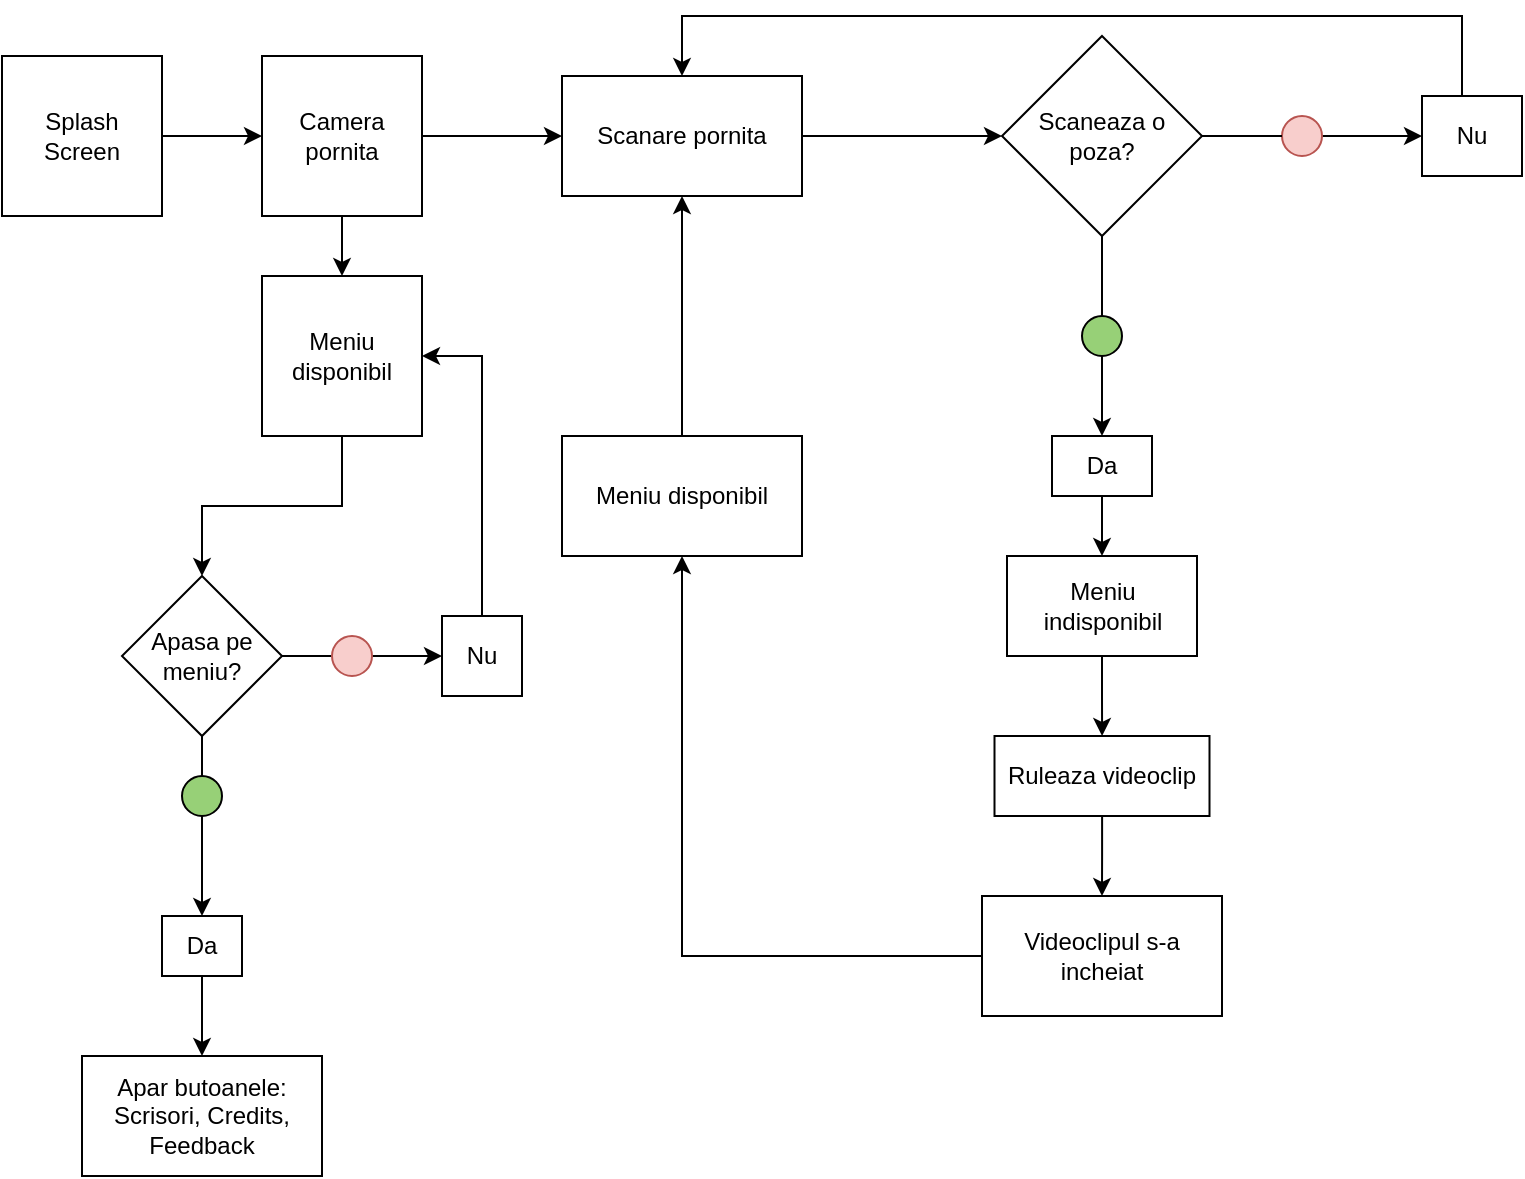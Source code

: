 <mxfile version="16.6.6" type="github">
  <diagram id="Bnc7cdqb5XyzGMDuOjgs" name="Page-1">
    <mxGraphModel dx="1374" dy="754" grid="1" gridSize="10" guides="1" tooltips="1" connect="1" arrows="1" fold="1" page="1" pageScale="1" pageWidth="850" pageHeight="1100" math="0" shadow="0">
      <root>
        <mxCell id="0" />
        <mxCell id="1" parent="0" />
        <mxCell id="Qtc_pRgkGz5StjAvTByN-23" value="" style="edgeStyle=orthogonalEdgeStyle;rounded=0;orthogonalLoop=1;jettySize=auto;html=1;strokeColor=#000000;" edge="1" parent="1" source="Qtc_pRgkGz5StjAvTByN-1" target="Qtc_pRgkGz5StjAvTByN-22">
          <mxGeometry relative="1" as="geometry" />
        </mxCell>
        <mxCell id="Qtc_pRgkGz5StjAvTByN-1" value="Splash Screen" style="whiteSpace=wrap;html=1;aspect=fixed;" vertex="1" parent="1">
          <mxGeometry x="40" y="40" width="80" height="80" as="geometry" />
        </mxCell>
        <mxCell id="Qtc_pRgkGz5StjAvTByN-2" style="edgeStyle=orthogonalEdgeStyle;rounded=0;orthogonalLoop=1;jettySize=auto;html=1;exitX=0.5;exitY=1;exitDx=0;exitDy=0;" edge="1" parent="1" source="Qtc_pRgkGz5StjAvTByN-1" target="Qtc_pRgkGz5StjAvTByN-1">
          <mxGeometry relative="1" as="geometry" />
        </mxCell>
        <mxCell id="Qtc_pRgkGz5StjAvTByN-6" value="" style="edgeStyle=orthogonalEdgeStyle;rounded=0;orthogonalLoop=1;jettySize=auto;html=1;" edge="1" parent="1" source="Qtc_pRgkGz5StjAvTByN-3" target="Qtc_pRgkGz5StjAvTByN-5">
          <mxGeometry relative="1" as="geometry" />
        </mxCell>
        <mxCell id="Qtc_pRgkGz5StjAvTByN-3" value="Scanare pornita" style="whiteSpace=wrap;html=1;" vertex="1" parent="1">
          <mxGeometry x="320" y="50" width="120" height="60" as="geometry" />
        </mxCell>
        <mxCell id="Qtc_pRgkGz5StjAvTByN-49" style="edgeStyle=orthogonalEdgeStyle;rounded=0;orthogonalLoop=1;jettySize=auto;html=1;entryX=0.5;entryY=0;entryDx=0;entryDy=0;strokeColor=#000000;startArrow=none;" edge="1" parent="1" source="Qtc_pRgkGz5StjAvTByN-51" target="Qtc_pRgkGz5StjAvTByN-11">
          <mxGeometry relative="1" as="geometry" />
        </mxCell>
        <mxCell id="Qtc_pRgkGz5StjAvTByN-50" style="edgeStyle=orthogonalEdgeStyle;rounded=0;orthogonalLoop=1;jettySize=auto;html=1;exitX=1;exitY=0.5;exitDx=0;exitDy=0;entryX=0;entryY=0.5;entryDx=0;entryDy=0;strokeColor=#000000;startArrow=none;" edge="1" parent="1" source="Qtc_pRgkGz5StjAvTByN-53" target="Qtc_pRgkGz5StjAvTByN-7">
          <mxGeometry relative="1" as="geometry" />
        </mxCell>
        <mxCell id="Qtc_pRgkGz5StjAvTByN-5" value="Scaneaza o poza?" style="rhombus;whiteSpace=wrap;html=1;" vertex="1" parent="1">
          <mxGeometry x="540" y="30" width="100" height="100" as="geometry" />
        </mxCell>
        <mxCell id="Qtc_pRgkGz5StjAvTByN-21" style="edgeStyle=orthogonalEdgeStyle;rounded=0;orthogonalLoop=1;jettySize=auto;html=1;entryX=0.5;entryY=0;entryDx=0;entryDy=0;strokeColor=#000000;" edge="1" parent="1" source="Qtc_pRgkGz5StjAvTByN-7" target="Qtc_pRgkGz5StjAvTByN-3">
          <mxGeometry relative="1" as="geometry">
            <Array as="points">
              <mxPoint x="770" y="20" />
              <mxPoint x="380" y="20" />
            </Array>
          </mxGeometry>
        </mxCell>
        <mxCell id="Qtc_pRgkGz5StjAvTByN-7" value="Nu" style="whiteSpace=wrap;html=1;" vertex="1" parent="1">
          <mxGeometry x="750" y="60" width="50" height="40" as="geometry" />
        </mxCell>
        <mxCell id="Qtc_pRgkGz5StjAvTByN-31" value="" style="edgeStyle=orthogonalEdgeStyle;rounded=0;orthogonalLoop=1;jettySize=auto;html=1;strokeColor=#000000;" edge="1" parent="1" source="Qtc_pRgkGz5StjAvTByN-11" target="Qtc_pRgkGz5StjAvTByN-30">
          <mxGeometry relative="1" as="geometry" />
        </mxCell>
        <mxCell id="Qtc_pRgkGz5StjAvTByN-11" value="Da&lt;br&gt;" style="whiteSpace=wrap;html=1;" vertex="1" parent="1">
          <mxGeometry x="565" y="230" width="50" height="30" as="geometry" />
        </mxCell>
        <mxCell id="Qtc_pRgkGz5StjAvTByN-19" value="" style="edgeStyle=orthogonalEdgeStyle;rounded=0;orthogonalLoop=1;jettySize=auto;html=1;strokeColor=#000000;" edge="1" parent="1" source="Qtc_pRgkGz5StjAvTByN-16" target="Qtc_pRgkGz5StjAvTByN-18">
          <mxGeometry relative="1" as="geometry" />
        </mxCell>
        <mxCell id="Qtc_pRgkGz5StjAvTByN-16" value="Ruleaza videoclip" style="whiteSpace=wrap;html=1;" vertex="1" parent="1">
          <mxGeometry x="536.25" y="380" width="107.5" height="40" as="geometry" />
        </mxCell>
        <mxCell id="Qtc_pRgkGz5StjAvTByN-34" value="" style="edgeStyle=orthogonalEdgeStyle;rounded=0;orthogonalLoop=1;jettySize=auto;html=1;strokeColor=#000000;" edge="1" parent="1" source="Qtc_pRgkGz5StjAvTByN-18" target="Qtc_pRgkGz5StjAvTByN-33">
          <mxGeometry relative="1" as="geometry" />
        </mxCell>
        <mxCell id="Qtc_pRgkGz5StjAvTByN-18" value="Videoclipul s-a incheiat" style="whiteSpace=wrap;html=1;" vertex="1" parent="1">
          <mxGeometry x="530" y="460" width="120" height="60" as="geometry" />
        </mxCell>
        <mxCell id="Qtc_pRgkGz5StjAvTByN-24" style="edgeStyle=orthogonalEdgeStyle;rounded=0;orthogonalLoop=1;jettySize=auto;html=1;entryX=0;entryY=0.5;entryDx=0;entryDy=0;strokeColor=#000000;" edge="1" parent="1" source="Qtc_pRgkGz5StjAvTByN-22" target="Qtc_pRgkGz5StjAvTByN-3">
          <mxGeometry relative="1" as="geometry" />
        </mxCell>
        <mxCell id="Qtc_pRgkGz5StjAvTByN-26" value="" style="edgeStyle=orthogonalEdgeStyle;rounded=0;orthogonalLoop=1;jettySize=auto;html=1;strokeColor=#000000;" edge="1" parent="1" source="Qtc_pRgkGz5StjAvTByN-22" target="Qtc_pRgkGz5StjAvTByN-25">
          <mxGeometry relative="1" as="geometry" />
        </mxCell>
        <mxCell id="Qtc_pRgkGz5StjAvTByN-22" value="Camera pornita" style="whiteSpace=wrap;html=1;aspect=fixed;" vertex="1" parent="1">
          <mxGeometry x="170" y="40" width="80" height="80" as="geometry" />
        </mxCell>
        <mxCell id="Qtc_pRgkGz5StjAvTByN-37" value="" style="edgeStyle=orthogonalEdgeStyle;rounded=0;orthogonalLoop=1;jettySize=auto;html=1;strokeColor=#000000;" edge="1" parent="1" source="Qtc_pRgkGz5StjAvTByN-25" target="Qtc_pRgkGz5StjAvTByN-36">
          <mxGeometry relative="1" as="geometry" />
        </mxCell>
        <mxCell id="Qtc_pRgkGz5StjAvTByN-25" value="Meniu disponibil" style="whiteSpace=wrap;html=1;aspect=fixed;" vertex="1" parent="1">
          <mxGeometry x="170" y="150" width="80" height="80" as="geometry" />
        </mxCell>
        <mxCell id="Qtc_pRgkGz5StjAvTByN-32" value="" style="edgeStyle=orthogonalEdgeStyle;rounded=0;orthogonalLoop=1;jettySize=auto;html=1;strokeColor=#000000;" edge="1" parent="1" source="Qtc_pRgkGz5StjAvTByN-30" target="Qtc_pRgkGz5StjAvTByN-16">
          <mxGeometry relative="1" as="geometry" />
        </mxCell>
        <mxCell id="Qtc_pRgkGz5StjAvTByN-30" value="Meniu indisponibil" style="whiteSpace=wrap;html=1;" vertex="1" parent="1">
          <mxGeometry x="542.5" y="290" width="95" height="50" as="geometry" />
        </mxCell>
        <mxCell id="Qtc_pRgkGz5StjAvTByN-35" style="edgeStyle=orthogonalEdgeStyle;rounded=0;orthogonalLoop=1;jettySize=auto;html=1;entryX=0.5;entryY=1;entryDx=0;entryDy=0;strokeColor=#000000;" edge="1" parent="1" source="Qtc_pRgkGz5StjAvTByN-33" target="Qtc_pRgkGz5StjAvTByN-3">
          <mxGeometry relative="1" as="geometry" />
        </mxCell>
        <mxCell id="Qtc_pRgkGz5StjAvTByN-33" value="Meniu disponibil" style="whiteSpace=wrap;html=1;" vertex="1" parent="1">
          <mxGeometry x="320" y="230" width="120" height="60" as="geometry" />
        </mxCell>
        <mxCell id="Qtc_pRgkGz5StjAvTByN-39" value="" style="edgeStyle=orthogonalEdgeStyle;rounded=0;orthogonalLoop=1;jettySize=auto;html=1;strokeColor=#000000;startArrow=none;" edge="1" parent="1" source="Qtc_pRgkGz5StjAvTByN-13" target="Qtc_pRgkGz5StjAvTByN-38">
          <mxGeometry relative="1" as="geometry" />
        </mxCell>
        <mxCell id="Qtc_pRgkGz5StjAvTByN-41" value="" style="edgeStyle=orthogonalEdgeStyle;rounded=0;orthogonalLoop=1;jettySize=auto;html=1;strokeColor=#000000;startArrow=none;" edge="1" parent="1" source="Qtc_pRgkGz5StjAvTByN-9" target="Qtc_pRgkGz5StjAvTByN-40">
          <mxGeometry relative="1" as="geometry" />
        </mxCell>
        <mxCell id="Qtc_pRgkGz5StjAvTByN-47" value="" style="edgeStyle=orthogonalEdgeStyle;rounded=0;orthogonalLoop=1;jettySize=auto;html=1;strokeColor=#000000;" edge="1" parent="1" source="Qtc_pRgkGz5StjAvTByN-38" target="Qtc_pRgkGz5StjAvTByN-46">
          <mxGeometry relative="1" as="geometry" />
        </mxCell>
        <mxCell id="Qtc_pRgkGz5StjAvTByN-38" value="Da" style="whiteSpace=wrap;html=1;" vertex="1" parent="1">
          <mxGeometry x="120" y="470" width="40" height="30" as="geometry" />
        </mxCell>
        <mxCell id="Qtc_pRgkGz5StjAvTByN-42" style="edgeStyle=orthogonalEdgeStyle;rounded=0;orthogonalLoop=1;jettySize=auto;html=1;strokeColor=#000000;" edge="1" parent="1" source="Qtc_pRgkGz5StjAvTByN-40" target="Qtc_pRgkGz5StjAvTByN-25">
          <mxGeometry relative="1" as="geometry">
            <Array as="points">
              <mxPoint x="280" y="190" />
            </Array>
          </mxGeometry>
        </mxCell>
        <mxCell id="Qtc_pRgkGz5StjAvTByN-40" value="Nu" style="whiteSpace=wrap;html=1;" vertex="1" parent="1">
          <mxGeometry x="260" y="320" width="40" height="40" as="geometry" />
        </mxCell>
        <mxCell id="Qtc_pRgkGz5StjAvTByN-43" value="" style="edgeStyle=orthogonalEdgeStyle;rounded=0;orthogonalLoop=1;jettySize=auto;html=1;strokeColor=#000000;endArrow=none;" edge="1" parent="1" source="Qtc_pRgkGz5StjAvTByN-36" target="Qtc_pRgkGz5StjAvTByN-9">
          <mxGeometry relative="1" as="geometry">
            <mxPoint x="180" y="340" as="sourcePoint" />
            <mxPoint x="230" y="340" as="targetPoint" />
          </mxGeometry>
        </mxCell>
        <mxCell id="Qtc_pRgkGz5StjAvTByN-9" value="" style="ellipse;whiteSpace=wrap;html=1;fillColor=#f8cecc;strokeColor=#b85450;" vertex="1" parent="1">
          <mxGeometry x="205" y="330" width="20" height="20" as="geometry" />
        </mxCell>
        <mxCell id="Qtc_pRgkGz5StjAvTByN-13" value="" style="ellipse;whiteSpace=wrap;html=1;fillColor=#97D077;strokeColor=#000000;" vertex="1" parent="1">
          <mxGeometry x="130" y="400" width="20" height="20" as="geometry" />
        </mxCell>
        <mxCell id="Qtc_pRgkGz5StjAvTByN-44" value="" style="edgeStyle=orthogonalEdgeStyle;rounded=0;orthogonalLoop=1;jettySize=auto;html=1;strokeColor=#000000;endArrow=none;" edge="1" parent="1" source="Qtc_pRgkGz5StjAvTByN-36" target="Qtc_pRgkGz5StjAvTByN-13">
          <mxGeometry relative="1" as="geometry">
            <mxPoint x="140" y="380" as="sourcePoint" />
            <mxPoint x="140" y="470" as="targetPoint" />
          </mxGeometry>
        </mxCell>
        <mxCell id="Qtc_pRgkGz5StjAvTByN-36" value="Apasa pe meniu?" style="rhombus;whiteSpace=wrap;html=1;" vertex="1" parent="1">
          <mxGeometry x="100" y="300" width="80" height="80" as="geometry" />
        </mxCell>
        <mxCell id="Qtc_pRgkGz5StjAvTByN-46" value="Apar butoanele:&lt;br&gt;Scrisori, Credits, Feedback" style="whiteSpace=wrap;html=1;" vertex="1" parent="1">
          <mxGeometry x="80" y="540" width="120" height="60" as="geometry" />
        </mxCell>
        <mxCell id="Qtc_pRgkGz5StjAvTByN-51" value="" style="ellipse;whiteSpace=wrap;html=1;fillColor=#97D077;strokeColor=#000000;" vertex="1" parent="1">
          <mxGeometry x="580" y="170" width="20" height="20" as="geometry" />
        </mxCell>
        <mxCell id="Qtc_pRgkGz5StjAvTByN-52" value="" style="edgeStyle=orthogonalEdgeStyle;rounded=0;orthogonalLoop=1;jettySize=auto;html=1;entryX=0.5;entryY=0;entryDx=0;entryDy=0;strokeColor=#000000;endArrow=none;" edge="1" parent="1" source="Qtc_pRgkGz5StjAvTByN-5" target="Qtc_pRgkGz5StjAvTByN-51">
          <mxGeometry relative="1" as="geometry">
            <mxPoint x="590" y="130" as="sourcePoint" />
            <mxPoint x="590" y="230" as="targetPoint" />
          </mxGeometry>
        </mxCell>
        <mxCell id="Qtc_pRgkGz5StjAvTByN-53" value="" style="ellipse;whiteSpace=wrap;html=1;fillColor=#f8cecc;strokeColor=#b85450;" vertex="1" parent="1">
          <mxGeometry x="680" y="70" width="20" height="20" as="geometry" />
        </mxCell>
        <mxCell id="Qtc_pRgkGz5StjAvTByN-54" value="" style="edgeStyle=orthogonalEdgeStyle;rounded=0;orthogonalLoop=1;jettySize=auto;html=1;exitX=1;exitY=0.5;exitDx=0;exitDy=0;entryX=0;entryY=0.5;entryDx=0;entryDy=0;strokeColor=#000000;endArrow=none;" edge="1" parent="1" source="Qtc_pRgkGz5StjAvTByN-5" target="Qtc_pRgkGz5StjAvTByN-53">
          <mxGeometry relative="1" as="geometry">
            <mxPoint x="640" y="80" as="sourcePoint" />
            <mxPoint x="750" y="80" as="targetPoint" />
          </mxGeometry>
        </mxCell>
      </root>
    </mxGraphModel>
  </diagram>
</mxfile>
